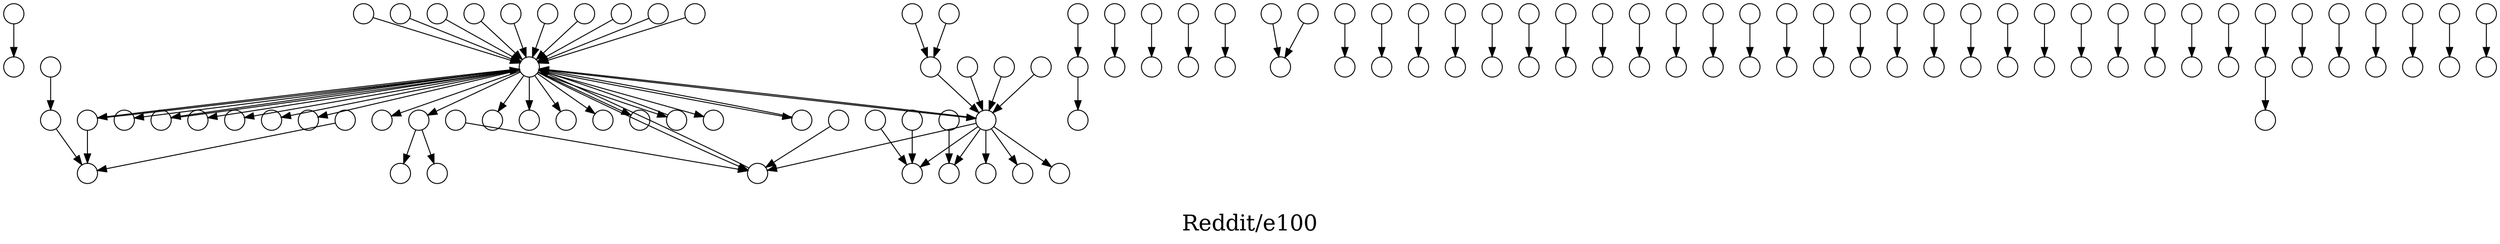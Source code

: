 /*****
Reddit/e100
*****/

digraph G {
  graph [splines=false overlap=false]
  node  [shape=ellipse, width=0.3, height=0.3, label=""]
  108230 ;
  90784 ;
  108256 ;
  21560 ;
  28394 ;
  47814 ;
  69650 ;
  72028 ;
  76860 ;
  77827 ;
  99216 ;
  102274 ;
  103191 ;
  104709 ;
  104833 ;
  105030 ;
  105175 ;
  105784 ;
  107813 ;
  108027 ;
  108248 ;
  108253 ;
  64361 ;
  104480 ;
  107877 ;
  108036 ;
  108238 ;
  107529 ;
  107660 ;
  108257 ;
  104387 ;
  107840 ;
  105077 ;
  107616 ;
  64330 ;
  107517 ;
  105411 ;
  107870 ;
  98271 ;
  107398 ;
  69051 ;
  106189 ;
  108160 ;
  77534 ;
  102847 ;
  107777 ;
  107114 ;
  2723 ;
  97848 ;
  98453 ;
  53373 ;
  6399 ;
  107234 ;
  29106 ;
  29107 ;
  47872 ;
  104441 ;
  11428 ;
  11429 ;
  53834 ;
  11445 ;
  67910 ;
  103461 ;
  18899 ;
  18900 ;
  21556 ;
  21557 ;
  66676 ;
  102384 ;
  106520 ;
  100753 ;
  102892 ;
  24812 ;
  24813 ;
  27930 ;
  62928 ;
  84697 ;
  50948 ;
  50949 ;
  46245 ;
  47043 ;
  47044 ;
  75538 ;
  89054 ;
  50821 ;
  50822 ;
  56009 ;
  52300 ;
  50972 ;
  51637 ;
  51638 ;
  54716 ;
  97403 ;
  57967 ;
  57968 ;
  59281 ;
  103974 ;
  59875 ;
  61000 ;
  62728 ;
  94002 ;
  64405 ;
  64406 ;
  68169 ;
  68170 ;
  68565 ;
  100395 ;
  68573 ;
  69295 ;
  107972 ;
  73335 ;
  73336 ;
  73340 ;
  73344 ;
  73342 ;
  73343 ;
  73351 ;
  73352 ;
  73353 ;
  74773 ;
  74774 ;
  77991 ;
  77989 ;
  89419 ;
  95190 ;
  95191 ;
  95317 ;
  104007 ;
  104931 ;
  105818 ;
  105819 ;
  106115 ;
  106129 ;
  108230 -> 90784;
  108256 -> 21560;
  108256 -> 28394;
  108256 -> 47814;
  108256 -> 69650;
  108256 -> 72028;
  108256 -> 76860;
  108256 -> 77827;
  108256 -> 99216;
  108256 -> 102274;
  108256 -> 103191;
  108256 -> 104709;
  108256 -> 104833;
  108256 -> 105030;
  108256 -> 105175;
  108256 -> 105784;
  108256 -> 107813;
  108256 -> 108027;
  108256 -> 108248;
  108256 -> 108253;
  99216 -> 66676;
  99216 -> 102384;
  105175 -> 108256;
  105784 -> 105077;
  105784 -> 108256;
  107813 -> 108256;
  108027 -> 108256;
  108248 -> 108256;
  108253 -> 64361;
  108253 -> 104480;
  108253 -> 107877;
  108253 -> 108027;
  108253 -> 108036;
  108253 -> 108238;
  108253 -> 108256;
  107529 -> 107660;
  107660 -> 104387;
  108257 -> 108253;
  107840 -> 105077;
  107616 -> 64330;
  107517 -> 108256;
  105411 -> 108256;
  107870 -> 98271;
  107398 -> 69051;
  106189 -> 108256;
  108160 -> 108257;
  77534 -> 102847;
  107777 -> 107114;
  2723 -> 108036;
  97848 -> 108256;
  98453 -> 108256;
  53373 -> 108027;
  6399 -> 107840;
  107234 -> 108256;
  29106 -> 29107;
  47872 -> 108253;
  104441 -> 105077;
  11428 -> 11429;
  53834 -> 11445;
  67910 -> 103461;
  18899 -> 18900;
  21556 -> 21557;
  106520 -> 100753;
  102892 -> 108256;
  24812 -> 24813;
  27930 -> 108036;
  62928 -> 84697;
  50948 -> 50949;
  46245 -> 108257;
  47043 -> 47044;
  75538 -> 108238;
  89054 -> 108256;
  50821 -> 50822;
  56009 -> 108253;
  52300 -> 50972;
  51637 -> 51638;
  54716 -> 97403;
  57967 -> 57968;
  59281 -> 103974;
  59875 -> 108027;
  61000 -> 108256;
  62728 -> 94002;
  64405 -> 64406;
  68169 -> 68170;
  68565 -> 100395;
  68573 -> 108256;
  69295 -> 107972;
  73335 -> 73336;
  73340 -> 73344;
  73342 -> 73343;
  73351 -> 73352;
  73352 -> 73353;
  74773 -> 74774;
  77991 -> 77989;
  89419 -> 107114;
  95190 -> 95191;
  95317 -> 108253;
  104007 -> 104931;
  105818 -> 105819;
  106115 -> 106129;
  label = "\nReddit/e100\n";  fontsize=24;
}
